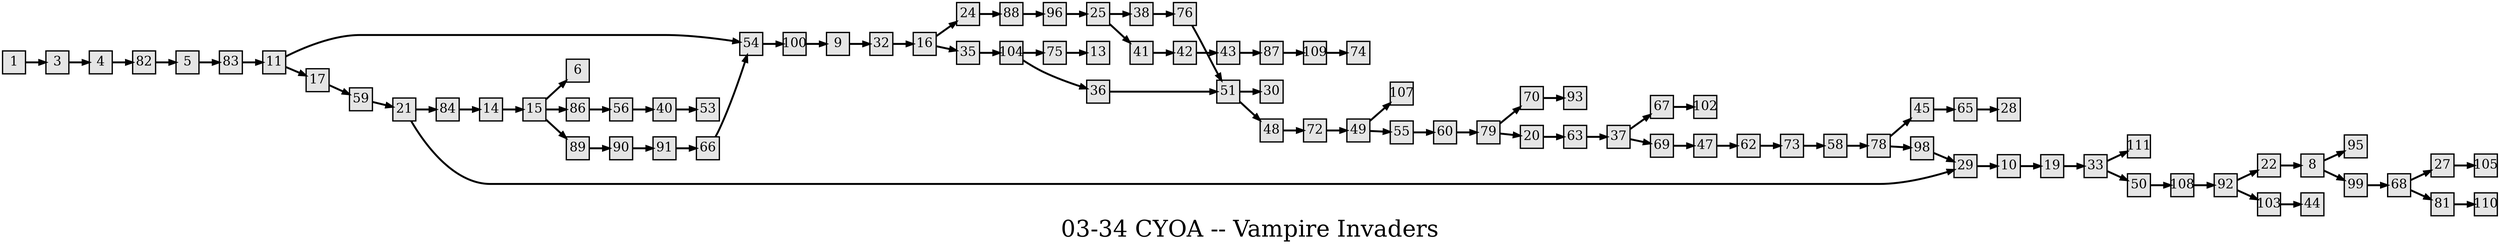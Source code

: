 digraph g{
  graph [ label="03-34 CYOA -- Vampire Invaders" rankdir=LR, ordering=out, fontsize=36, nodesep="0.35", ranksep="0.45"];
  node  [shape=rect, penwidth=2, fontsize=20, style=filled, fillcolor=grey90, margin="0,0", labelfloat=true, regular=true, fixedsize=true];
  edge  [labelfloat=true, penwidth=3, fontsize=12];

  1 -> 3;
  3 -> 4;
  4 -> 82;
  5 -> 83;
  8 -> 95;
  8 -> 99;
  9 -> 32;
  10 -> 19;
  11 -> 54;
  11 -> 17;
  14 -> 15;
  15 -> 6;
  15 -> 86;
  15 -> 89;
  16 -> 24;
  16 -> 35;
  17 -> 59;
  19 -> 33;
  20 -> 63;
  21 -> 84;
  21 -> 29;
  22 -> 8;
  24 -> 88;
  25 -> 38;
  25 -> 41;
  27 -> 105;
  29 -> 10;
  32 -> 16;
  33 -> 111;
  33 -> 50;
  35 -> 104;
  36 -> 51;
  37 -> 67;
  37 -> 69;
  38 -> 76;
  40 -> 53;
  41 -> 42;
  42 -> 43;
  43 -> 87;
  45 -> 65;
  47 -> 62;
  48 -> 72;
  49 -> 107;
  49 -> 55;
  50 -> 108;
  51 -> 30;
  51 -> 48;
  54 -> 100;
  55 -> 60;
  56 -> 40;
  58 -> 78;
  59 -> 21;
  60 -> 79;
  62 -> 73;
  63 -> 37;
  65 -> 28;
  66 -> 54;
  67 -> 102;
  68 -> 27;
  68 -> 81;
  69 -> 47;
  70 -> 93;
  72 -> 49;
  73 -> 58;
  75 -> 13;
  76 -> 51;
  78 -> 45;
  78 -> 98;
  79 -> 70;
  79 -> 20;
  81 -> 110;
  82 -> 5;
  83 -> 11;
  84 -> 14;
  86 -> 56;
  87 -> 109;
  88 -> 96;
  89 -> 90;
  90 -> 91;
  91 -> 66;
  92 -> 22;
  92 -> 103;
  96 -> 25;
  98 -> 29;
  99 -> 68;
  100 -> 9;
  103 -> 44;
  104 -> 75;
  104 -> 36;
  108 -> 92;
  109 -> 74;
}

